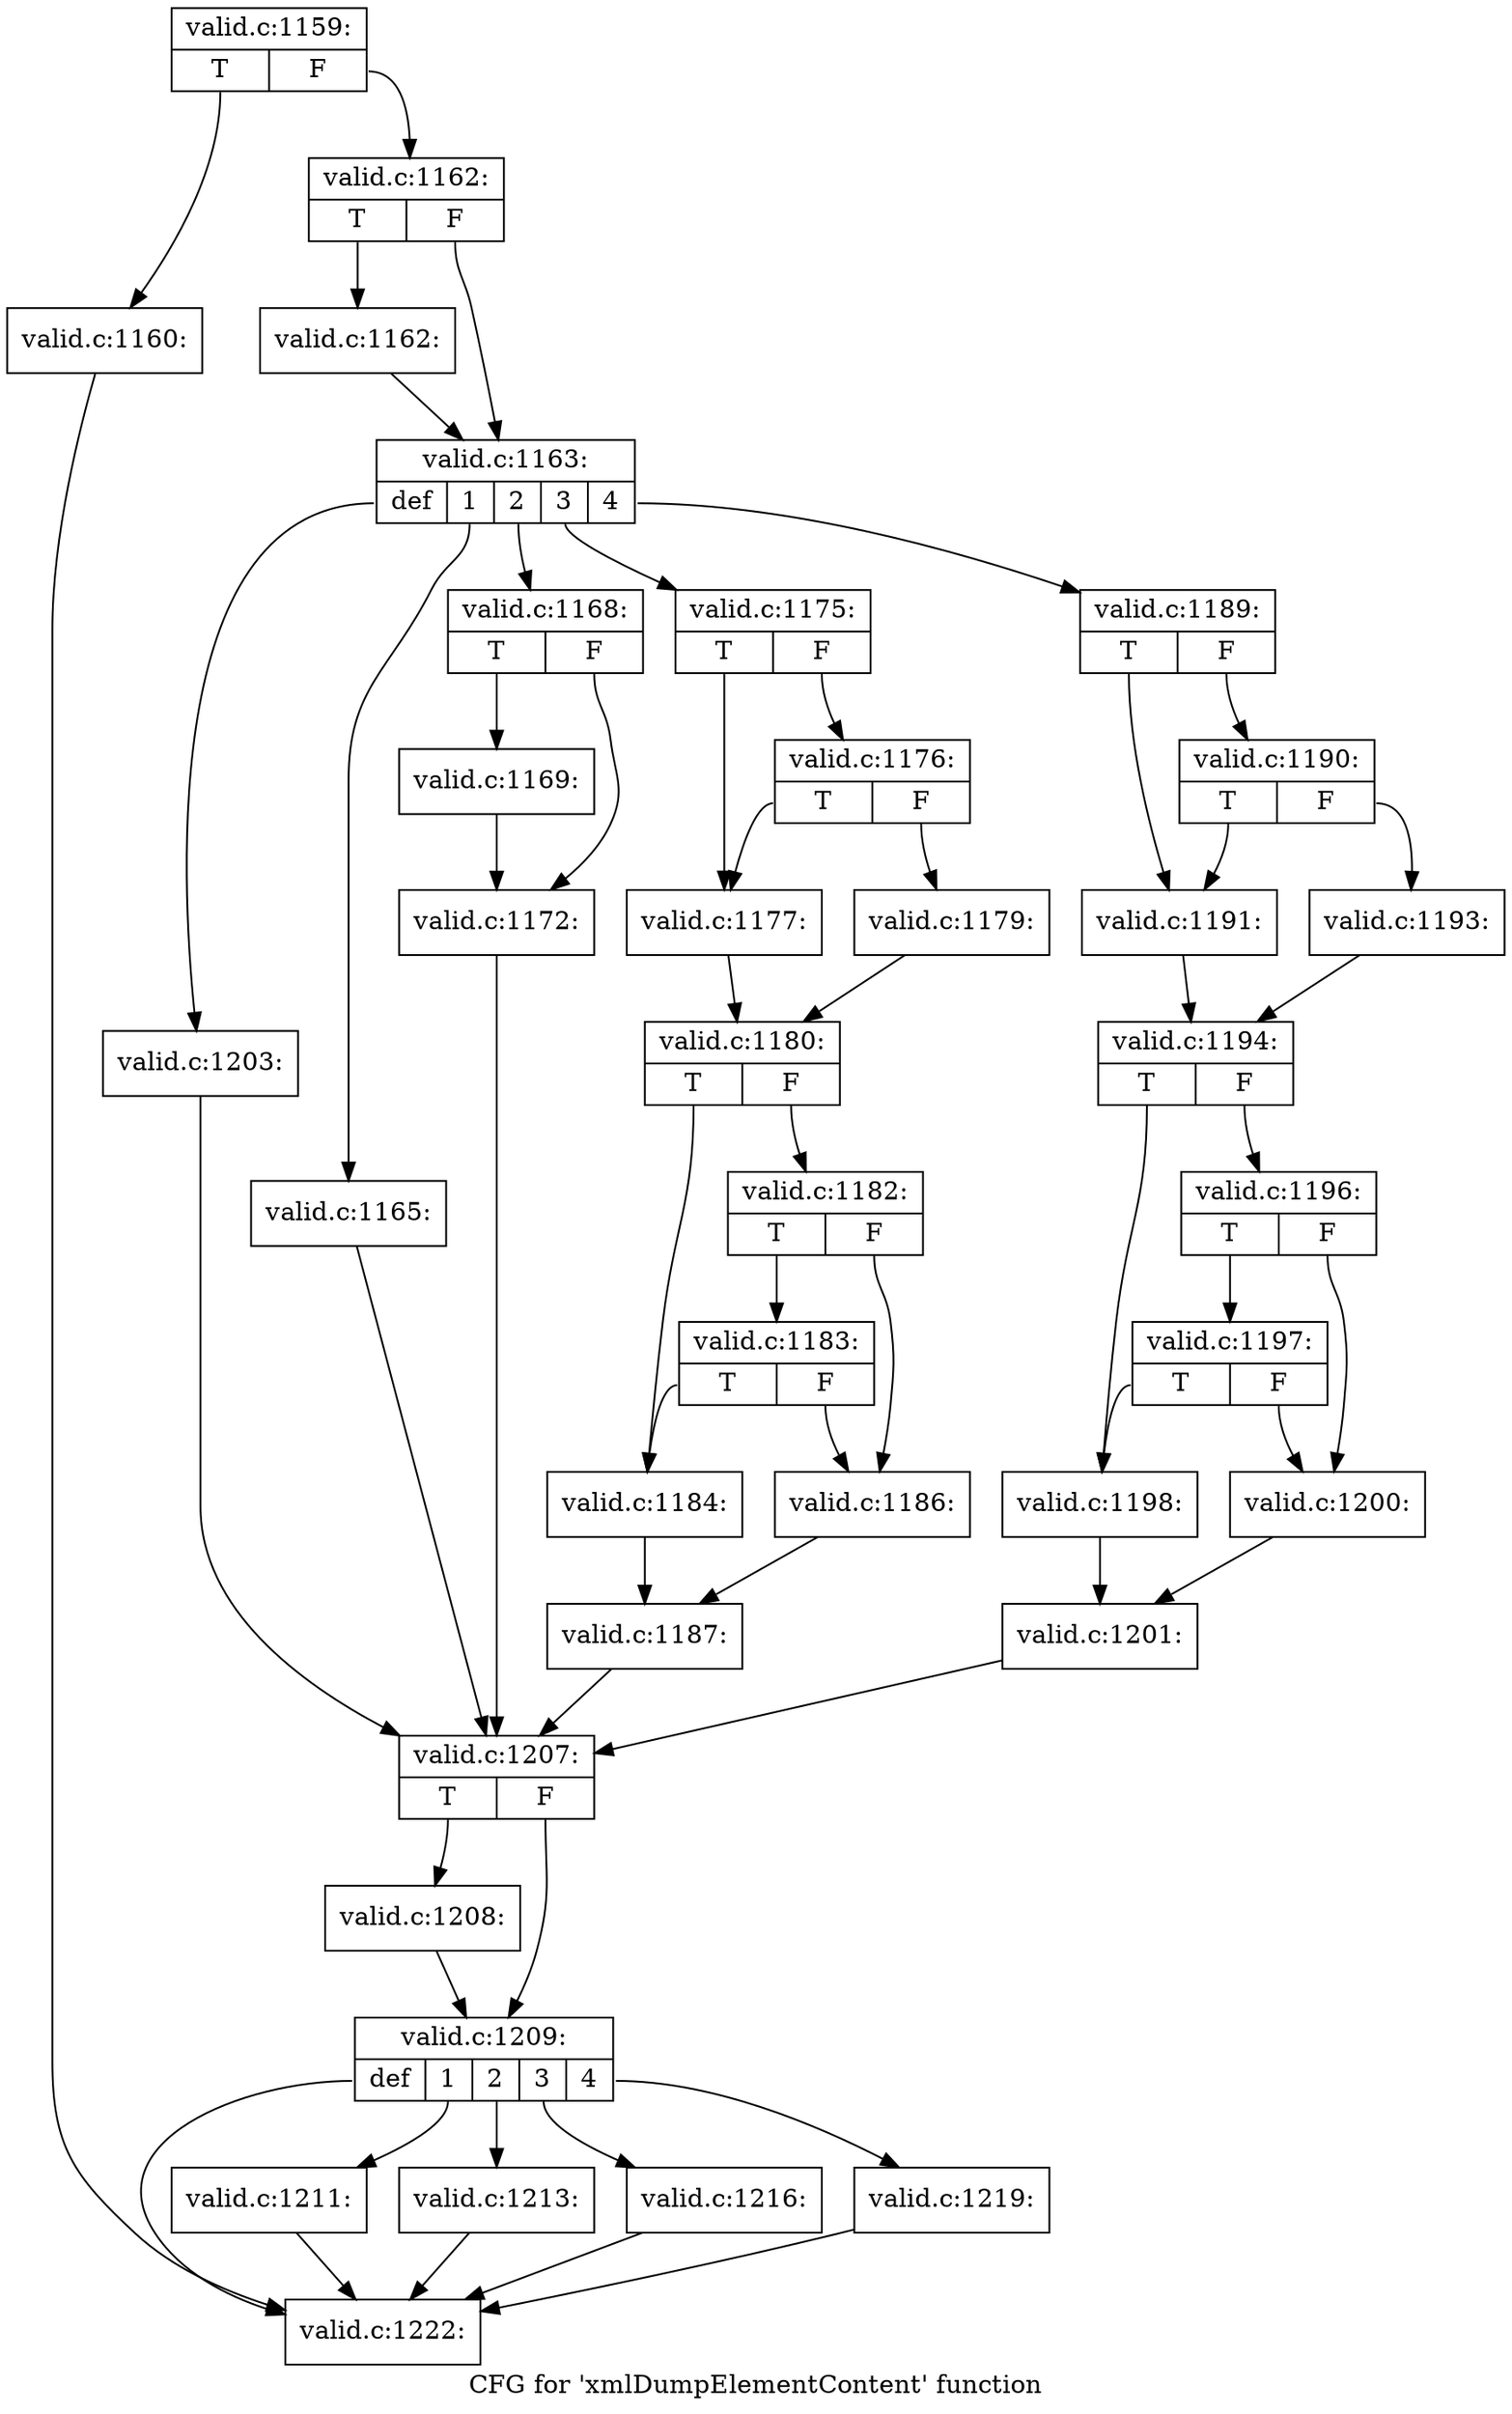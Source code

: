 digraph "CFG for 'xmlDumpElementContent' function" {
	label="CFG for 'xmlDumpElementContent' function";

	Node0x50a80a0 [shape=record,label="{valid.c:1159:|{<s0>T|<s1>F}}"];
	Node0x50a80a0:s0 -> Node0x52742a0;
	Node0x50a80a0:s1 -> Node0x52742f0;
	Node0x52742a0 [shape=record,label="{valid.c:1160:}"];
	Node0x52742a0 -> Node0x527c2a0;
	Node0x52742f0 [shape=record,label="{valid.c:1162:|{<s0>T|<s1>F}}"];
	Node0x52742f0:s0 -> Node0x52746a0;
	Node0x52742f0:s1 -> Node0x52746f0;
	Node0x52746a0 [shape=record,label="{valid.c:1162:}"];
	Node0x52746a0 -> Node0x52746f0;
	Node0x52746f0 [shape=record,label="{valid.c:1163:|{<s0>def|<s1>1|<s2>2|<s3>3|<s4>4}}"];
	Node0x52746f0:s0 -> Node0x5274d10;
	Node0x52746f0:s1 -> Node0x5275050;
	Node0x52746f0:s2 -> Node0x52752c0;
	Node0x52746f0:s3 -> Node0x5276140;
	Node0x52746f0:s4 -> Node0x5278e30;
	Node0x5275050 [shape=record,label="{valid.c:1165:}"];
	Node0x5275050 -> Node0x5274b00;
	Node0x52752c0 [shape=record,label="{valid.c:1168:|{<s0>T|<s1>F}}"];
	Node0x52752c0:s0 -> Node0x52753b0;
	Node0x52752c0:s1 -> Node0x5275400;
	Node0x52753b0 [shape=record,label="{valid.c:1169:}"];
	Node0x52753b0 -> Node0x5275400;
	Node0x5275400 [shape=record,label="{valid.c:1172:}"];
	Node0x5275400 -> Node0x5274b00;
	Node0x5276140 [shape=record,label="{valid.c:1175:|{<s0>T|<s1>F}}"];
	Node0x5276140:s0 -> Node0x5276230;
	Node0x5276140:s1 -> Node0x5276320;
	Node0x5276320 [shape=record,label="{valid.c:1176:|{<s0>T|<s1>F}}"];
	Node0x5276320:s0 -> Node0x5276230;
	Node0x5276320:s1 -> Node0x52762d0;
	Node0x5276230 [shape=record,label="{valid.c:1177:}"];
	Node0x5276230 -> Node0x5276280;
	Node0x52762d0 [shape=record,label="{valid.c:1179:}"];
	Node0x52762d0 -> Node0x5276280;
	Node0x5276280 [shape=record,label="{valid.c:1180:|{<s0>T|<s1>F}}"];
	Node0x5276280:s0 -> Node0x5277690;
	Node0x5276280:s1 -> Node0x5277780;
	Node0x5277780 [shape=record,label="{valid.c:1182:|{<s0>T|<s1>F}}"];
	Node0x5277780:s0 -> Node0x5277cc0;
	Node0x5277780:s1 -> Node0x5277730;
	Node0x5277cc0 [shape=record,label="{valid.c:1183:|{<s0>T|<s1>F}}"];
	Node0x5277cc0:s0 -> Node0x5277690;
	Node0x5277cc0:s1 -> Node0x5277730;
	Node0x5277690 [shape=record,label="{valid.c:1184:}"];
	Node0x5277690 -> Node0x52776e0;
	Node0x5277730 [shape=record,label="{valid.c:1186:}"];
	Node0x5277730 -> Node0x52776e0;
	Node0x52776e0 [shape=record,label="{valid.c:1187:}"];
	Node0x52776e0 -> Node0x5274b00;
	Node0x5278e30 [shape=record,label="{valid.c:1189:|{<s0>T|<s1>F}}"];
	Node0x5278e30:s0 -> Node0x5278f20;
	Node0x5278e30:s1 -> Node0x5279010;
	Node0x5279010 [shape=record,label="{valid.c:1190:|{<s0>T|<s1>F}}"];
	Node0x5279010:s0 -> Node0x5278f20;
	Node0x5279010:s1 -> Node0x5278fc0;
	Node0x5278f20 [shape=record,label="{valid.c:1191:}"];
	Node0x5278f20 -> Node0x5278f70;
	Node0x5278fc0 [shape=record,label="{valid.c:1193:}"];
	Node0x5278fc0 -> Node0x5278f70;
	Node0x5278f70 [shape=record,label="{valid.c:1194:|{<s0>T|<s1>F}}"];
	Node0x5278f70:s0 -> Node0x527a380;
	Node0x5278f70:s1 -> Node0x527a470;
	Node0x527a470 [shape=record,label="{valid.c:1196:|{<s0>T|<s1>F}}"];
	Node0x527a470:s0 -> Node0x527a9b0;
	Node0x527a470:s1 -> Node0x527a420;
	Node0x527a9b0 [shape=record,label="{valid.c:1197:|{<s0>T|<s1>F}}"];
	Node0x527a9b0:s0 -> Node0x527a380;
	Node0x527a9b0:s1 -> Node0x527a420;
	Node0x527a380 [shape=record,label="{valid.c:1198:}"];
	Node0x527a380 -> Node0x527a3d0;
	Node0x527a420 [shape=record,label="{valid.c:1200:}"];
	Node0x527a420 -> Node0x527a3d0;
	Node0x527a3d0 [shape=record,label="{valid.c:1201:}"];
	Node0x527a3d0 -> Node0x5274b00;
	Node0x5274d10 [shape=record,label="{valid.c:1203:}"];
	Node0x5274d10 -> Node0x5274b00;
	Node0x5274b00 [shape=record,label="{valid.c:1207:|{<s0>T|<s1>F}}"];
	Node0x5274b00:s0 -> Node0x527be40;
	Node0x5274b00:s1 -> Node0x527be90;
	Node0x527be40 [shape=record,label="{valid.c:1208:}"];
	Node0x527be40 -> Node0x527be90;
	Node0x527be90 [shape=record,label="{valid.c:1209:|{<s0>def|<s1>1|<s2>2|<s3>3|<s4>4}}"];
	Node0x527be90:s0 -> Node0x527c2a0;
	Node0x527be90:s1 -> Node0x527c7f0;
	Node0x527be90:s2 -> Node0x527c8d0;
	Node0x527be90:s3 -> Node0x527cb40;
	Node0x527be90:s4 -> Node0x527cdb0;
	Node0x527c7f0 [shape=record,label="{valid.c:1211:}"];
	Node0x527c7f0 -> Node0x527c2a0;
	Node0x527c8d0 [shape=record,label="{valid.c:1213:}"];
	Node0x527c8d0 -> Node0x527c2a0;
	Node0x527cb40 [shape=record,label="{valid.c:1216:}"];
	Node0x527cb40 -> Node0x527c2a0;
	Node0x527cdb0 [shape=record,label="{valid.c:1219:}"];
	Node0x527cdb0 -> Node0x527c2a0;
	Node0x527c2a0 [shape=record,label="{valid.c:1222:}"];
}
